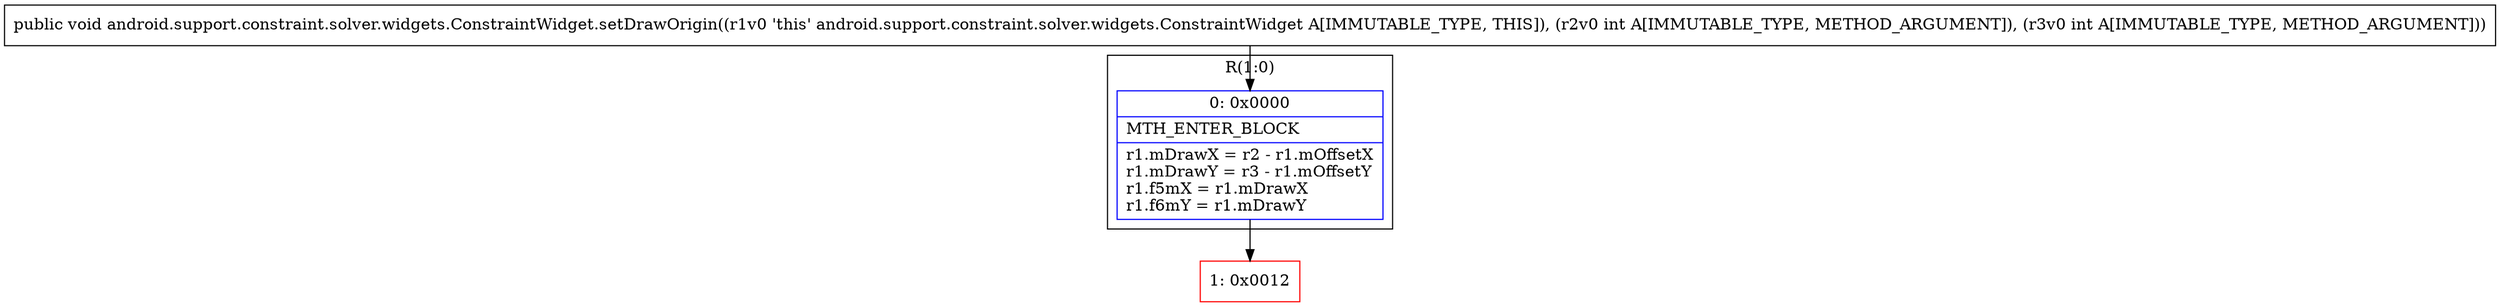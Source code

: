digraph "CFG forandroid.support.constraint.solver.widgets.ConstraintWidget.setDrawOrigin(II)V" {
subgraph cluster_Region_1793975654 {
label = "R(1:0)";
node [shape=record,color=blue];
Node_0 [shape=record,label="{0\:\ 0x0000|MTH_ENTER_BLOCK\l|r1.mDrawX = r2 \- r1.mOffsetX\lr1.mDrawY = r3 \- r1.mOffsetY\lr1.f5mX = r1.mDrawX\lr1.f6mY = r1.mDrawY\l}"];
}
Node_1 [shape=record,color=red,label="{1\:\ 0x0012}"];
MethodNode[shape=record,label="{public void android.support.constraint.solver.widgets.ConstraintWidget.setDrawOrigin((r1v0 'this' android.support.constraint.solver.widgets.ConstraintWidget A[IMMUTABLE_TYPE, THIS]), (r2v0 int A[IMMUTABLE_TYPE, METHOD_ARGUMENT]), (r3v0 int A[IMMUTABLE_TYPE, METHOD_ARGUMENT])) }"];
MethodNode -> Node_0;
Node_0 -> Node_1;
}

